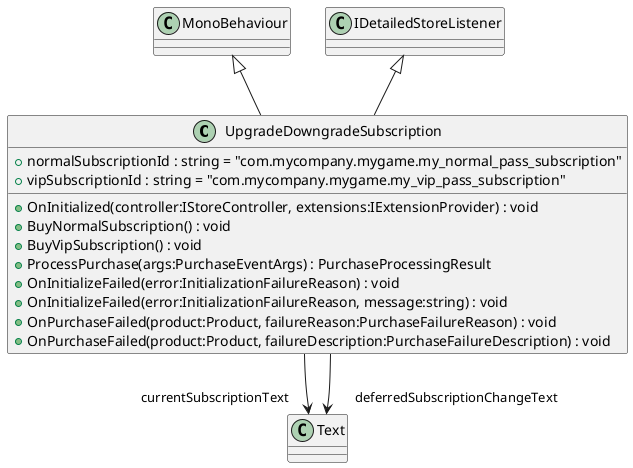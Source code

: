 @startuml
class UpgradeDowngradeSubscription {
    + normalSubscriptionId : string = "com.mycompany.mygame.my_normal_pass_subscription"
    + vipSubscriptionId : string = "com.mycompany.mygame.my_vip_pass_subscription"
    + OnInitialized(controller:IStoreController, extensions:IExtensionProvider) : void
    + BuyNormalSubscription() : void
    + BuyVipSubscription() : void
    + ProcessPurchase(args:PurchaseEventArgs) : PurchaseProcessingResult
    + OnInitializeFailed(error:InitializationFailureReason) : void
    + OnInitializeFailed(error:InitializationFailureReason, message:string) : void
    + OnPurchaseFailed(product:Product, failureReason:PurchaseFailureReason) : void
    + OnPurchaseFailed(product:Product, failureDescription:PurchaseFailureDescription) : void
}
MonoBehaviour <|-- UpgradeDowngradeSubscription
IDetailedStoreListener <|-- UpgradeDowngradeSubscription
UpgradeDowngradeSubscription --> "currentSubscriptionText" Text
UpgradeDowngradeSubscription --> "deferredSubscriptionChangeText" Text
@enduml
